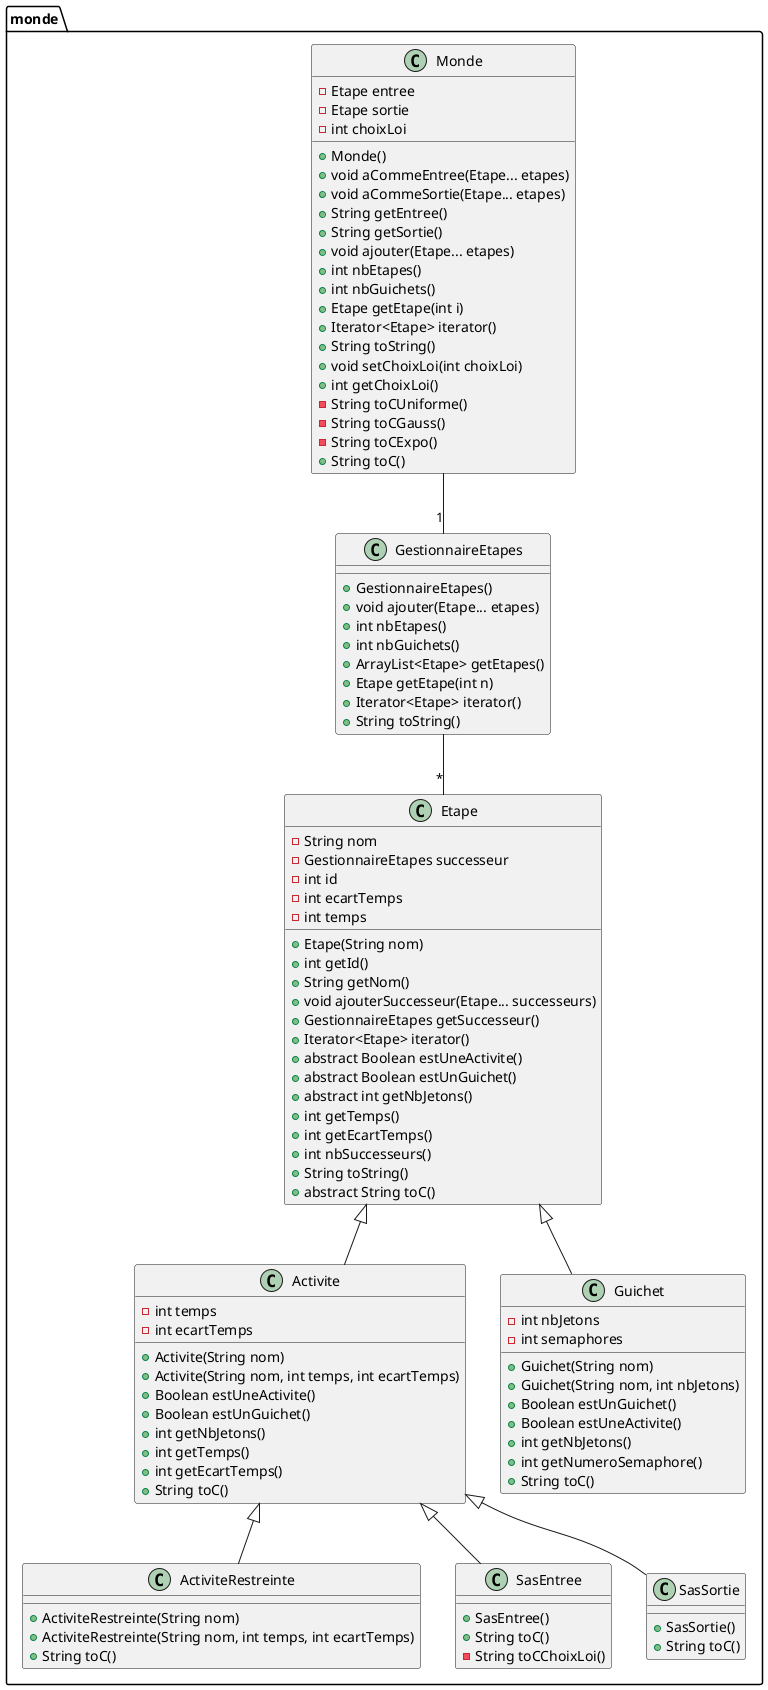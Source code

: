 @startuml
package monde {
    class Etape {
        - String nom
        - GestionnaireEtapes successeur
        - int id
        - int ecartTemps
        - int temps
        
        + Etape(String nom)
        + int getId()
        + String getNom()
        + void ajouterSuccesseur(Etape... successeurs)
        + GestionnaireEtapes getSuccesseur()
        + Iterator<Etape> iterator()
        + abstract Boolean estUneActivite()
        + abstract Boolean estUnGuichet()
        + abstract int getNbJetons()
        + int getTemps()
        + int getEcartTemps()
        + int nbSuccesseurs()
        + String toString()
        + abstract String toC()
    }
    class Activite extends Etape {
        - int temps
        - int ecartTemps
        
        + Activite(String nom)
        + Activite(String nom, int temps, int ecartTemps)
        + Boolean estUneActivite()
        + Boolean estUnGuichet()
        + int getNbJetons()
        + int getTemps()
        + int getEcartTemps()
        + String toC()
    }
    class Guichet extends Etape {
        - int nbJetons
        - int semaphores

        + Guichet(String nom)
        + Guichet(String nom, int nbJetons)
        + Boolean estUnGuichet()
        + Boolean estUneActivite()
        + int getNbJetons()
        + int getNumeroSemaphore()
        + String toC()
    }
    class ActiviteRestreinte extends Activite {

        + ActiviteRestreinte(String nom)
        + ActiviteRestreinte(String nom, int temps, int ecartTemps)
        + String toC()
    }
    class SasEntree extends Activite {
        
        + SasEntree()
        + String toC()
        - String toCChoixLoi()
    }
    class SasSortie extends Activite {
        
        + SasSortie()
        + String toC()
    }
    class GestionnaireEtapes {

        + GestionnaireEtapes()
        + void ajouter(Etape... etapes)
        + int nbEtapes()
        + int nbGuichets()
        + ArrayList<Etape> getEtapes()
        + Etape getEtape(int n)
        + Iterator<Etape> iterator()
        + String toString()
    }
    class Monde {
        -Etape entree
        -Etape sortie
        -int choixLoi

        +Monde()
        +void aCommeEntree(Etape... etapes)
        +void aCommeSortie(Etape... etapes)
        +String getEntree()
        +String getSortie()
        +void ajouter(Etape... etapes)
        +int nbEtapes()
        +int nbGuichets()
        +Etape getEtape(int i)
        +Iterator<Etape> iterator()
        +String toString()
        +void setChoixLoi(int choixLoi)
        +int getChoixLoi()
        -String toCUniforme()
        -String toCGauss()
        -String toCExpo()
        +String toC()
    }

    GestionnaireEtapes --"*" Etape
    Monde --"1" GestionnaireEtapes
}
@enduml